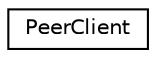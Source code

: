 digraph "Graphical Class Hierarchy"
{
  edge [fontname="Helvetica",fontsize="10",labelfontname="Helvetica",labelfontsize="10"];
  node [fontname="Helvetica",fontsize="10",shape=record];
  rankdir="LR";
  Node0 [label="PeerClient",height=0.2,width=0.4,color="black", fillcolor="white", style="filled",URL="$class_peer_client.html",tooltip="Peer network client. It is is responnsible for asynchronous operation with timeouts. "];
}
